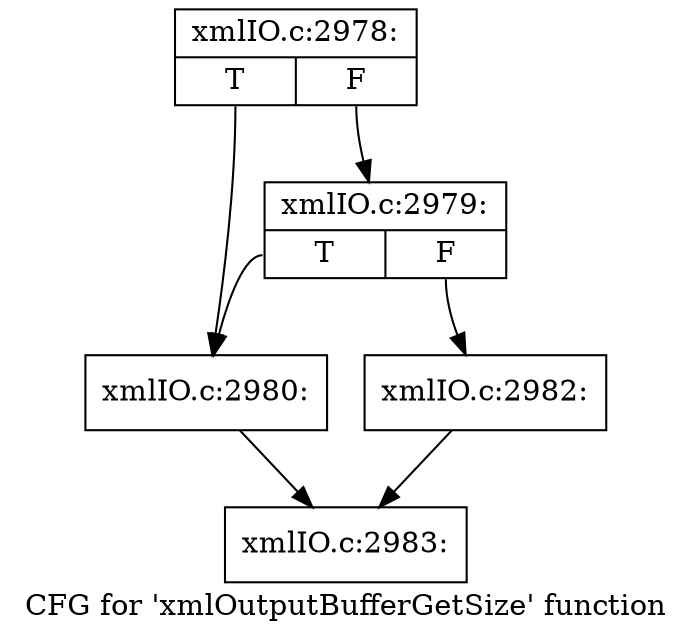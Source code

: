 digraph "CFG for 'xmlOutputBufferGetSize' function" {
	label="CFG for 'xmlOutputBufferGetSize' function";

	Node0x52cff50 [shape=record,label="{xmlIO.c:2978:|{<s0>T|<s1>F}}"];
	Node0x52cff50:s0 -> Node0x52d0a20;
	Node0x52cff50:s1 -> Node0x52d0ac0;
	Node0x52d0ac0 [shape=record,label="{xmlIO.c:2979:|{<s0>T|<s1>F}}"];
	Node0x52d0ac0:s0 -> Node0x52d0a20;
	Node0x52d0ac0:s1 -> Node0x52d0a70;
	Node0x52d0a20 [shape=record,label="{xmlIO.c:2980:}"];
	Node0x52d0a20 -> Node0x52d0e90;
	Node0x52d0a70 [shape=record,label="{xmlIO.c:2982:}"];
	Node0x52d0a70 -> Node0x52d0e90;
	Node0x52d0e90 [shape=record,label="{xmlIO.c:2983:}"];
}
